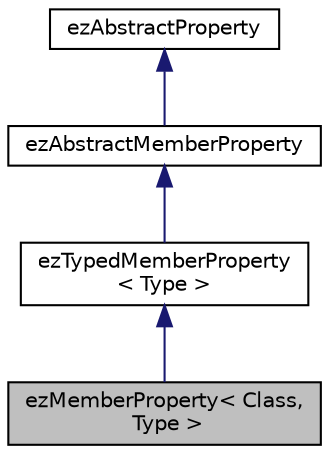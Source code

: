 digraph "ezMemberProperty&lt; Class, Type &gt;"
{
 // LATEX_PDF_SIZE
  edge [fontname="Helvetica",fontsize="10",labelfontname="Helvetica",labelfontsize="10"];
  node [fontname="Helvetica",fontsize="10",shape=record];
  Node1 [label="ezMemberProperty\< Class,\l Type \>",height=0.2,width=0.4,color="black", fillcolor="grey75", style="filled", fontcolor="black",tooltip="[internal] An implementation of ezTypedMemberProperty that accesses the property data directly."];
  Node2 -> Node1 [dir="back",color="midnightblue",fontsize="10",style="solid",fontname="Helvetica"];
  Node2 [label="ezTypedMemberProperty\l\< Type \>",height=0.2,width=0.4,color="black", fillcolor="white", style="filled",URL="$d7/deb/classez_typed_member_property.htm",tooltip="The base class for all typed member properties. I.e. once the type of a property is determined,..."];
  Node3 -> Node2 [dir="back",color="midnightblue",fontsize="10",style="solid",fontname="Helvetica"];
  Node3 [label="ezAbstractMemberProperty",height=0.2,width=0.4,color="black", fillcolor="white", style="filled",URL="$da/d67/classez_abstract_member_property.htm",tooltip="This is the base class for all properties that are members of a class. It provides more information a..."];
  Node4 -> Node3 [dir="back",color="midnightblue",fontsize="10",style="solid",fontname="Helvetica"];
  Node4 [label="ezAbstractProperty",height=0.2,width=0.4,color="black", fillcolor="white", style="filled",URL="$d6/d81/classez_abstract_property.htm",tooltip="This is the base interface for all properties in the reflection system. It provides enough informatio..."];
}
